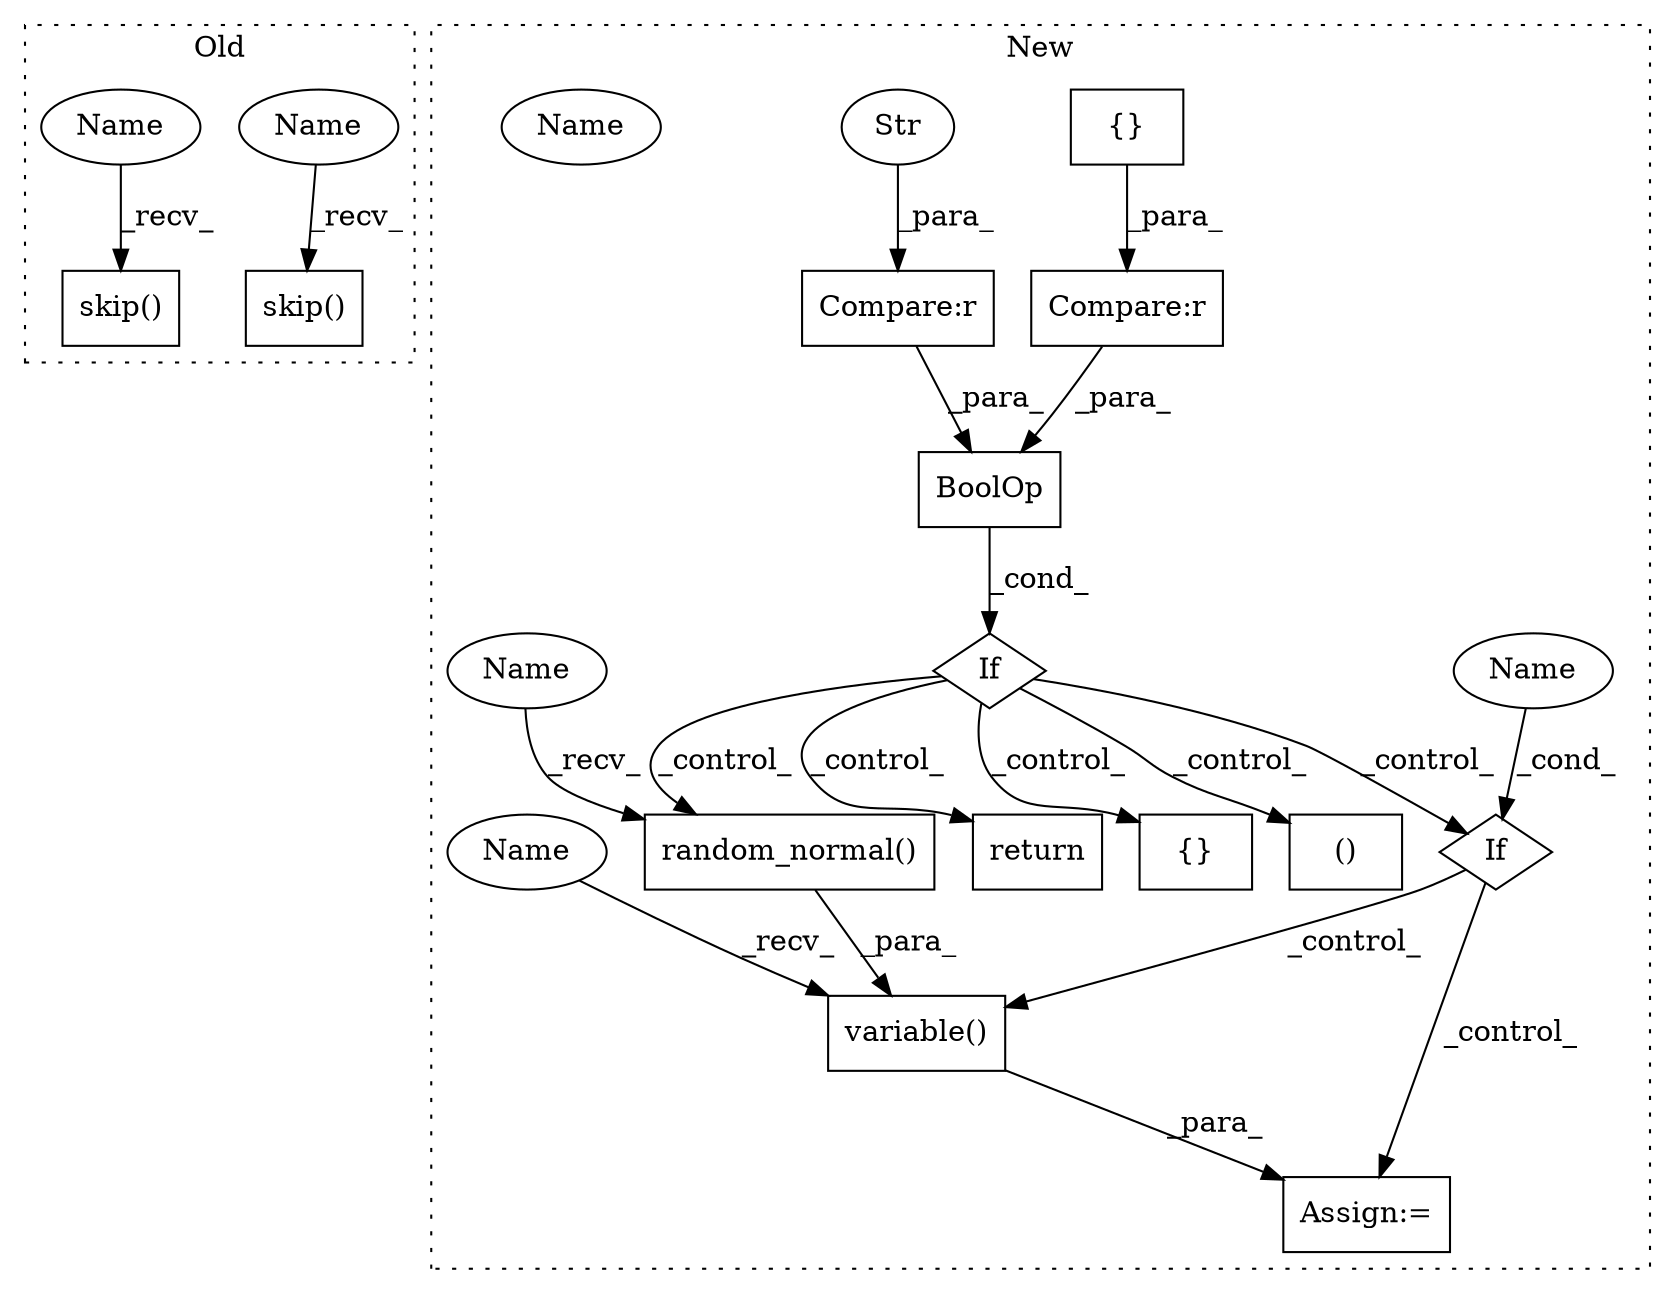 digraph G {
subgraph cluster0 {
1 [label="skip()" a="75" s="12672" l="13" shape="box"];
14 [label="skip()" a="75" s="12575" l="13" shape="box"];
19 [label="Name" a="87" s="12575" l="6" shape="ellipse"];
20 [label="Name" a="87" s="12672" l="6" shape="ellipse"];
label = "Old";
style="dotted";
}
subgraph cluster1 {
2 [label="{}" a="59" s="12526,12545" l="1,0" shape="box"];
3 [label="Compare:r" a="40" s="12518" l="28" shape="box"];
4 [label="If" a="96" s="12515" l="3" shape="diamond"];
5 [label="()" a="54" s="12695" l="31" shape="box"];
6 [label="If" a="96" s="12899" l="3" shape="diamond"];
7 [label="Compare:r" a="40" s="12551" l="20" shape="box"];
8 [label="Str" a="66" s="12561" l="9" shape="ellipse"];
9 [label="Name" a="87" s="12902" l="11" shape="ellipse"];
10 [label="Assign:=" a="68" s="12924" l="3" shape="box"];
11 [label="BoolOp" a="72" s="12518" l="53" shape="box"];
12 [label="variable()" a="75" s="12927,12941" l="13,1" shape="box"];
13 [label="random_normal()" a="75" s="12806" l="37" shape="box"];
15 [label="return" a="93" s="12641" l="6" shape="box"];
16 [label="{}" a="59" s="12747,12775" l="1,0" shape="box"];
17 [label="Name" a="87" s="12806" l="3" shape="ellipse"];
18 [label="Name" a="87" s="12927" l="3" shape="ellipse"];
21 [label="Name" a="87" s="12902" l="11" shape="ellipse"];
label = "New";
style="dotted";
}
2 -> 3 [label="_para_"];
3 -> 11 [label="_para_"];
4 -> 6 [label="_control_"];
4 -> 15 [label="_control_"];
4 -> 5 [label="_control_"];
4 -> 13 [label="_control_"];
4 -> 16 [label="_control_"];
6 -> 10 [label="_control_"];
6 -> 12 [label="_control_"];
7 -> 11 [label="_para_"];
8 -> 7 [label="_para_"];
11 -> 4 [label="_cond_"];
12 -> 10 [label="_para_"];
13 -> 12 [label="_para_"];
17 -> 13 [label="_recv_"];
18 -> 12 [label="_recv_"];
19 -> 14 [label="_recv_"];
20 -> 1 [label="_recv_"];
21 -> 6 [label="_cond_"];
}